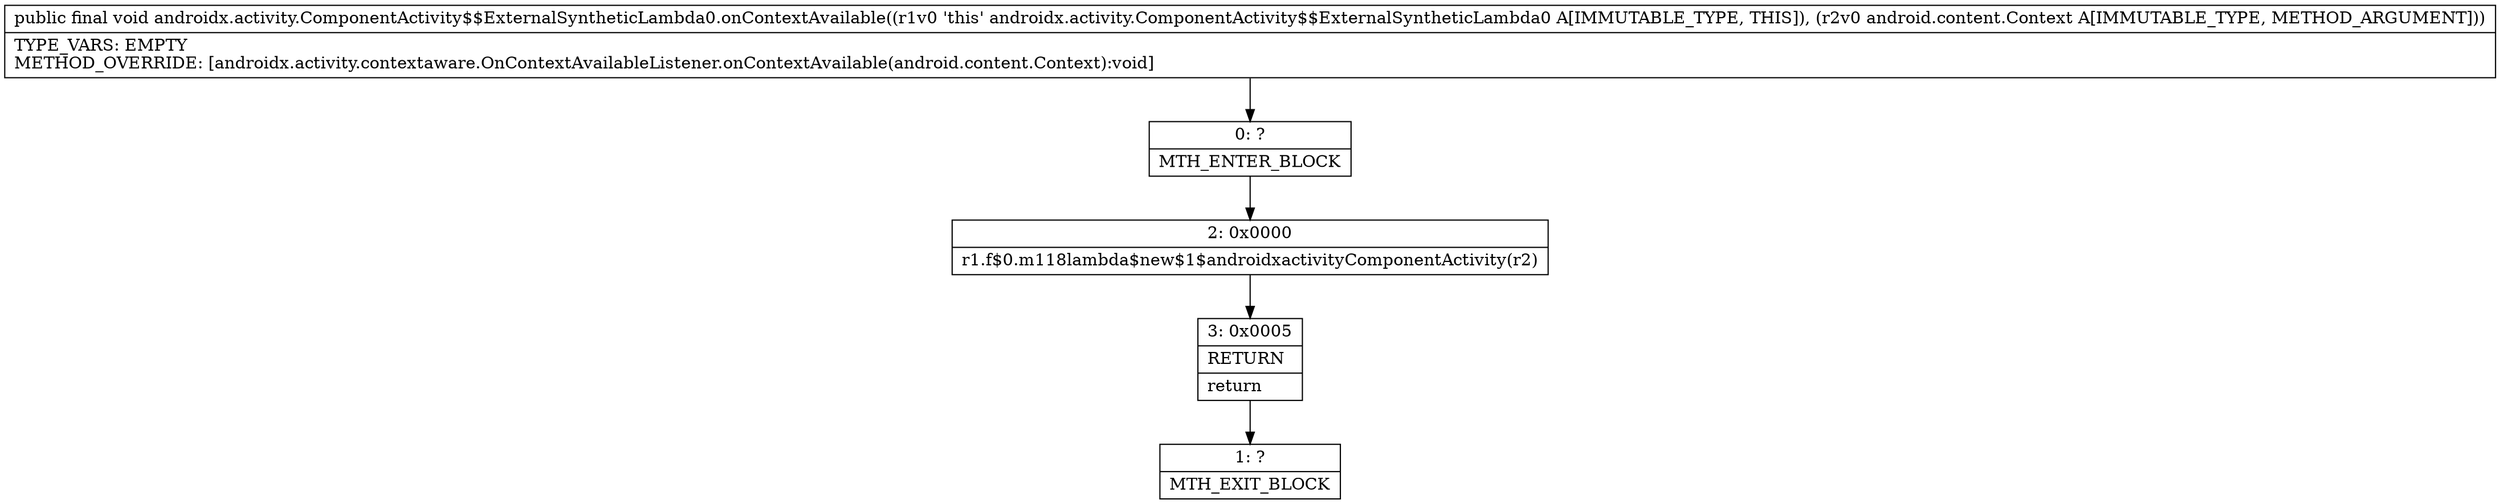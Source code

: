 digraph "CFG forandroidx.activity.ComponentActivity$$ExternalSyntheticLambda0.onContextAvailable(Landroid\/content\/Context;)V" {
Node_0 [shape=record,label="{0\:\ ?|MTH_ENTER_BLOCK\l}"];
Node_2 [shape=record,label="{2\:\ 0x0000|r1.f$0.m118lambda$new$1$androidxactivityComponentActivity(r2)\l}"];
Node_3 [shape=record,label="{3\:\ 0x0005|RETURN\l|return\l}"];
Node_1 [shape=record,label="{1\:\ ?|MTH_EXIT_BLOCK\l}"];
MethodNode[shape=record,label="{public final void androidx.activity.ComponentActivity$$ExternalSyntheticLambda0.onContextAvailable((r1v0 'this' androidx.activity.ComponentActivity$$ExternalSyntheticLambda0 A[IMMUTABLE_TYPE, THIS]), (r2v0 android.content.Context A[IMMUTABLE_TYPE, METHOD_ARGUMENT]))  | TYPE_VARS: EMPTY\lMETHOD_OVERRIDE: [androidx.activity.contextaware.OnContextAvailableListener.onContextAvailable(android.content.Context):void]\l}"];
MethodNode -> Node_0;Node_0 -> Node_2;
Node_2 -> Node_3;
Node_3 -> Node_1;
}


